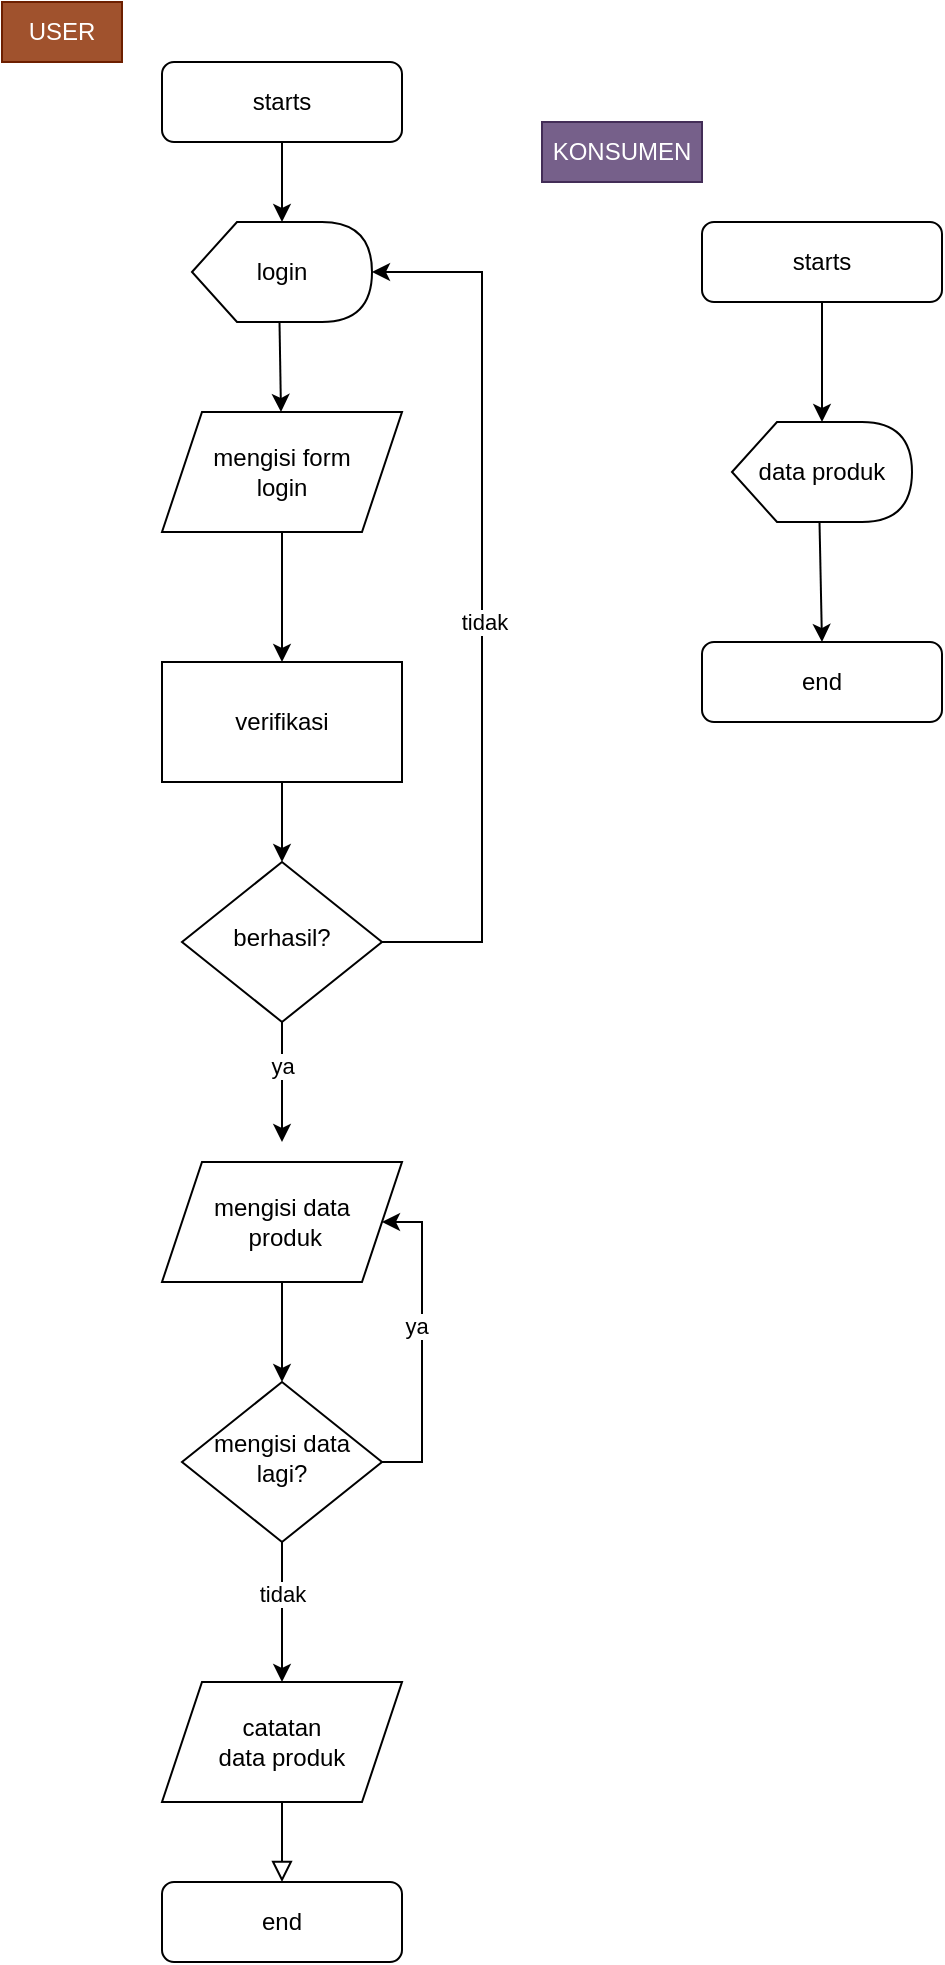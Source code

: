 <mxfile version="24.7.12">
  <diagram id="C5RBs43oDa-KdzZeNtuy" name="Page-1">
    <mxGraphModel dx="1434" dy="780" grid="1" gridSize="10" guides="1" tooltips="1" connect="1" arrows="1" fold="1" page="1" pageScale="1" pageWidth="827" pageHeight="1169" math="0" shadow="0">
      <root>
        <mxCell id="WIyWlLk6GJQsqaUBKTNV-0" />
        <mxCell id="WIyWlLk6GJQsqaUBKTNV-1" parent="WIyWlLk6GJQsqaUBKTNV-0" />
        <mxCell id="JGce9BSQkrD4F-0nrrNU-3" style="edgeStyle=orthogonalEdgeStyle;rounded=0;orthogonalLoop=1;jettySize=auto;html=1;exitX=0.5;exitY=1;exitDx=0;exitDy=0;entryX=0.5;entryY=0;entryDx=0;entryDy=0;" edge="1" parent="WIyWlLk6GJQsqaUBKTNV-1" source="mWw1ws15l6AxLjACclxi-0" target="WIyWlLk6GJQsqaUBKTNV-10">
          <mxGeometry relative="1" as="geometry" />
        </mxCell>
        <mxCell id="mWw1ws15l6AxLjACclxi-0" value="mengisi data&lt;div&gt;&amp;nbsp;produk&lt;/div&gt;" style="shape=parallelogram;perimeter=parallelogramPerimeter;whiteSpace=wrap;html=1;fixedSize=1;" parent="WIyWlLk6GJQsqaUBKTNV-1" vertex="1">
          <mxGeometry x="160" y="590" width="120" height="60" as="geometry" />
        </mxCell>
        <mxCell id="mWw1ws15l6AxLjACclxi-1" value="starts" style="rounded=1;whiteSpace=wrap;html=1;fontSize=12;glass=0;strokeWidth=1;shadow=0;" parent="WIyWlLk6GJQsqaUBKTNV-1" vertex="1">
          <mxGeometry x="160" y="40" width="120" height="40" as="geometry" />
        </mxCell>
        <mxCell id="mWw1ws15l6AxLjACclxi-12" value="catatan&lt;div&gt;data produk&lt;/div&gt;" style="shape=parallelogram;perimeter=parallelogramPerimeter;whiteSpace=wrap;html=1;fixedSize=1;" parent="WIyWlLk6GJQsqaUBKTNV-1" vertex="1">
          <mxGeometry x="160" y="850" width="120" height="60" as="geometry" />
        </mxCell>
        <mxCell id="mWw1ws15l6AxLjACclxi-14" value="end" style="rounded=1;whiteSpace=wrap;html=1;fontSize=12;glass=0;strokeWidth=1;shadow=0;" parent="WIyWlLk6GJQsqaUBKTNV-1" vertex="1">
          <mxGeometry x="160" y="950" width="120" height="40" as="geometry" />
        </mxCell>
        <mxCell id="mWw1ws15l6AxLjACclxi-19" value="" style="rounded=0;html=1;jettySize=auto;orthogonalLoop=1;fontSize=11;endArrow=block;endFill=0;endSize=8;strokeWidth=1;shadow=0;labelBackgroundColor=none;edgeStyle=orthogonalEdgeStyle;exitX=0.5;exitY=1;exitDx=0;exitDy=0;entryX=0.5;entryY=0;entryDx=0;entryDy=0;" parent="WIyWlLk6GJQsqaUBKTNV-1" source="mWw1ws15l6AxLjACclxi-12" target="mWw1ws15l6AxLjACclxi-14" edge="1">
          <mxGeometry relative="1" as="geometry">
            <mxPoint x="230" y="290" as="sourcePoint" />
            <mxPoint x="230" y="350" as="targetPoint" />
          </mxGeometry>
        </mxCell>
        <mxCell id="JGce9BSQkrD4F-0nrrNU-11" style="edgeStyle=orthogonalEdgeStyle;rounded=0;orthogonalLoop=1;jettySize=auto;html=1;exitX=0.5;exitY=1;exitDx=0;exitDy=0;" edge="1" parent="WIyWlLk6GJQsqaUBKTNV-1" source="2fqc0MZW3F4BMNgSbJ8i-0" target="JGce9BSQkrD4F-0nrrNU-7">
          <mxGeometry relative="1" as="geometry" />
        </mxCell>
        <mxCell id="2fqc0MZW3F4BMNgSbJ8i-0" value="starts" style="rounded=1;whiteSpace=wrap;html=1;fontSize=12;glass=0;strokeWidth=1;shadow=0;" parent="WIyWlLk6GJQsqaUBKTNV-1" vertex="1">
          <mxGeometry x="430" y="120" width="120" height="40" as="geometry" />
        </mxCell>
        <mxCell id="2fqc0MZW3F4BMNgSbJ8i-8" value="end" style="rounded=1;whiteSpace=wrap;html=1;fontSize=12;glass=0;strokeWidth=1;shadow=0;" parent="WIyWlLk6GJQsqaUBKTNV-1" vertex="1">
          <mxGeometry x="430" y="330" width="120" height="40" as="geometry" />
        </mxCell>
        <mxCell id="2fqc0MZW3F4BMNgSbJ8i-9" value="login" style="shape=display;whiteSpace=wrap;html=1;" parent="WIyWlLk6GJQsqaUBKTNV-1" vertex="1">
          <mxGeometry x="175" y="120" width="90" height="50" as="geometry" />
        </mxCell>
        <mxCell id="874y7LZubHMlRC7SEwB_-0" value="KONSUMEN" style="text;html=1;align=center;verticalAlign=middle;whiteSpace=wrap;rounded=0;fillColor=#76608a;strokeColor=#432D57;fontColor=#ffffff;" parent="WIyWlLk6GJQsqaUBKTNV-1" vertex="1">
          <mxGeometry x="350" y="70" width="80" height="30" as="geometry" />
        </mxCell>
        <mxCell id="874y7LZubHMlRC7SEwB_-3" value="USER" style="text;html=1;align=center;verticalAlign=middle;whiteSpace=wrap;rounded=0;fillColor=#a0522d;fontColor=#ffffff;strokeColor=#6D1F00;" parent="WIyWlLk6GJQsqaUBKTNV-1" vertex="1">
          <mxGeometry x="80" y="10" width="60" height="30" as="geometry" />
        </mxCell>
        <mxCell id="JGce9BSQkrD4F-0nrrNU-26" style="edgeStyle=orthogonalEdgeStyle;rounded=0;orthogonalLoop=1;jettySize=auto;html=1;exitX=0.5;exitY=1;exitDx=0;exitDy=0;entryX=0.5;entryY=0;entryDx=0;entryDy=0;" edge="1" parent="WIyWlLk6GJQsqaUBKTNV-1" source="WIyWlLk6GJQsqaUBKTNV-10" target="mWw1ws15l6AxLjACclxi-12">
          <mxGeometry relative="1" as="geometry" />
        </mxCell>
        <mxCell id="JGce9BSQkrD4F-0nrrNU-27" value="tidak" style="edgeLabel;html=1;align=center;verticalAlign=middle;resizable=0;points=[];" vertex="1" connectable="0" parent="JGce9BSQkrD4F-0nrrNU-26">
          <mxGeometry x="-0.257" relative="1" as="geometry">
            <mxPoint as="offset" />
          </mxGeometry>
        </mxCell>
        <mxCell id="JGce9BSQkrD4F-0nrrNU-31" style="edgeStyle=orthogonalEdgeStyle;rounded=0;orthogonalLoop=1;jettySize=auto;html=1;exitX=1;exitY=0.5;exitDx=0;exitDy=0;entryX=1;entryY=0.5;entryDx=0;entryDy=0;" edge="1" parent="WIyWlLk6GJQsqaUBKTNV-1" source="WIyWlLk6GJQsqaUBKTNV-10" target="mWw1ws15l6AxLjACclxi-0">
          <mxGeometry relative="1" as="geometry">
            <Array as="points">
              <mxPoint x="290" y="740" />
              <mxPoint x="290" y="620" />
            </Array>
          </mxGeometry>
        </mxCell>
        <mxCell id="JGce9BSQkrD4F-0nrrNU-33" value="ya" style="edgeLabel;html=1;align=center;verticalAlign=middle;resizable=0;points=[];" vertex="1" connectable="0" parent="JGce9BSQkrD4F-0nrrNU-31">
          <mxGeometry x="0.1" y="3" relative="1" as="geometry">
            <mxPoint as="offset" />
          </mxGeometry>
        </mxCell>
        <mxCell id="WIyWlLk6GJQsqaUBKTNV-10" value="mengisi data&lt;div&gt;lagi?&lt;/div&gt;" style="rhombus;whiteSpace=wrap;html=1;shadow=0;fontFamily=Helvetica;fontSize=12;align=center;strokeWidth=1;spacing=6;spacingTop=-4;" parent="WIyWlLk6GJQsqaUBKTNV-1" vertex="1">
          <mxGeometry x="170" y="700" width="100" height="80" as="geometry" />
        </mxCell>
        <mxCell id="JGce9BSQkrD4F-0nrrNU-7" value="data produk" style="shape=display;whiteSpace=wrap;html=1;" vertex="1" parent="WIyWlLk6GJQsqaUBKTNV-1">
          <mxGeometry x="445" y="220" width="90" height="50" as="geometry" />
        </mxCell>
        <mxCell id="JGce9BSQkrD4F-0nrrNU-14" value="" style="endArrow=classic;html=1;rounded=0;exitX=0;exitY=0;exitDx=43.75;exitDy=50;exitPerimeter=0;entryX=0.5;entryY=0;entryDx=0;entryDy=0;" edge="1" parent="WIyWlLk6GJQsqaUBKTNV-1" source="JGce9BSQkrD4F-0nrrNU-7" target="2fqc0MZW3F4BMNgSbJ8i-8">
          <mxGeometry width="50" height="50" relative="1" as="geometry">
            <mxPoint x="390" y="420" as="sourcePoint" />
            <mxPoint x="440" y="370" as="targetPoint" />
          </mxGeometry>
        </mxCell>
        <mxCell id="JGce9BSQkrD4F-0nrrNU-18" style="edgeStyle=orthogonalEdgeStyle;rounded=0;orthogonalLoop=1;jettySize=auto;html=1;exitX=0.5;exitY=1;exitDx=0;exitDy=0;entryX=0.5;entryY=0;entryDx=0;entryDy=0;" edge="1" parent="WIyWlLk6GJQsqaUBKTNV-1" source="JGce9BSQkrD4F-0nrrNU-15" target="JGce9BSQkrD4F-0nrrNU-17">
          <mxGeometry relative="1" as="geometry" />
        </mxCell>
        <mxCell id="JGce9BSQkrD4F-0nrrNU-15" value="mengisi form&lt;div&gt;login&lt;/div&gt;" style="shape=parallelogram;perimeter=parallelogramPerimeter;whiteSpace=wrap;html=1;fixedSize=1;" vertex="1" parent="WIyWlLk6GJQsqaUBKTNV-1">
          <mxGeometry x="160" y="215" width="120" height="60" as="geometry" />
        </mxCell>
        <mxCell id="JGce9BSQkrD4F-0nrrNU-16" value="" style="endArrow=classic;html=1;rounded=0;exitX=0;exitY=0;exitDx=43.75;exitDy=50;exitPerimeter=0;" edge="1" parent="WIyWlLk6GJQsqaUBKTNV-1" source="2fqc0MZW3F4BMNgSbJ8i-9" target="JGce9BSQkrD4F-0nrrNU-15">
          <mxGeometry width="50" height="50" relative="1" as="geometry">
            <mxPoint x="390" y="420" as="sourcePoint" />
            <mxPoint x="440" y="370" as="targetPoint" />
          </mxGeometry>
        </mxCell>
        <mxCell id="JGce9BSQkrD4F-0nrrNU-21" style="edgeStyle=orthogonalEdgeStyle;rounded=0;orthogonalLoop=1;jettySize=auto;html=1;exitX=0.5;exitY=1;exitDx=0;exitDy=0;entryX=0.5;entryY=0;entryDx=0;entryDy=0;" edge="1" parent="WIyWlLk6GJQsqaUBKTNV-1" source="JGce9BSQkrD4F-0nrrNU-17" target="JGce9BSQkrD4F-0nrrNU-20">
          <mxGeometry relative="1" as="geometry" />
        </mxCell>
        <mxCell id="JGce9BSQkrD4F-0nrrNU-17" value="verifikasi" style="rounded=0;whiteSpace=wrap;html=1;" vertex="1" parent="WIyWlLk6GJQsqaUBKTNV-1">
          <mxGeometry x="160" y="340" width="120" height="60" as="geometry" />
        </mxCell>
        <mxCell id="JGce9BSQkrD4F-0nrrNU-20" value="berhasil?" style="rhombus;whiteSpace=wrap;html=1;shadow=0;fontFamily=Helvetica;fontSize=12;align=center;strokeWidth=1;spacing=6;spacingTop=-4;" vertex="1" parent="WIyWlLk6GJQsqaUBKTNV-1">
          <mxGeometry x="170" y="440" width="100" height="80" as="geometry" />
        </mxCell>
        <mxCell id="JGce9BSQkrD4F-0nrrNU-22" style="edgeStyle=orthogonalEdgeStyle;rounded=0;orthogonalLoop=1;jettySize=auto;html=1;exitX=0.5;exitY=1;exitDx=0;exitDy=0;" edge="1" parent="WIyWlLk6GJQsqaUBKTNV-1" source="JGce9BSQkrD4F-0nrrNU-20">
          <mxGeometry relative="1" as="geometry">
            <mxPoint x="220" y="580" as="targetPoint" />
          </mxGeometry>
        </mxCell>
        <mxCell id="JGce9BSQkrD4F-0nrrNU-23" value="ya" style="edgeLabel;html=1;align=center;verticalAlign=middle;resizable=0;points=[];" vertex="1" connectable="0" parent="JGce9BSQkrD4F-0nrrNU-22">
          <mxGeometry x="-0.273" relative="1" as="geometry">
            <mxPoint as="offset" />
          </mxGeometry>
        </mxCell>
        <mxCell id="JGce9BSQkrD4F-0nrrNU-24" style="edgeStyle=orthogonalEdgeStyle;rounded=0;orthogonalLoop=1;jettySize=auto;html=1;exitX=1;exitY=0.5;exitDx=0;exitDy=0;entryX=1;entryY=0.5;entryDx=0;entryDy=0;entryPerimeter=0;" edge="1" parent="WIyWlLk6GJQsqaUBKTNV-1" source="JGce9BSQkrD4F-0nrrNU-20" target="2fqc0MZW3F4BMNgSbJ8i-9">
          <mxGeometry relative="1" as="geometry">
            <Array as="points">
              <mxPoint x="320" y="480" />
              <mxPoint x="320" y="145" />
            </Array>
          </mxGeometry>
        </mxCell>
        <mxCell id="JGce9BSQkrD4F-0nrrNU-25" value="tidak" style="edgeLabel;html=1;align=center;verticalAlign=middle;resizable=0;points=[];" vertex="1" connectable="0" parent="JGce9BSQkrD4F-0nrrNU-24">
          <mxGeometry x="-0.045" y="-1" relative="1" as="geometry">
            <mxPoint as="offset" />
          </mxGeometry>
        </mxCell>
        <mxCell id="JGce9BSQkrD4F-0nrrNU-36" value="" style="endArrow=classic;html=1;rounded=0;exitX=0.5;exitY=1;exitDx=0;exitDy=0;" edge="1" parent="WIyWlLk6GJQsqaUBKTNV-1" source="mWw1ws15l6AxLjACclxi-1" target="2fqc0MZW3F4BMNgSbJ8i-9">
          <mxGeometry width="50" height="50" relative="1" as="geometry">
            <mxPoint x="10" y="260" as="sourcePoint" />
            <mxPoint x="60" y="210" as="targetPoint" />
          </mxGeometry>
        </mxCell>
      </root>
    </mxGraphModel>
  </diagram>
</mxfile>
